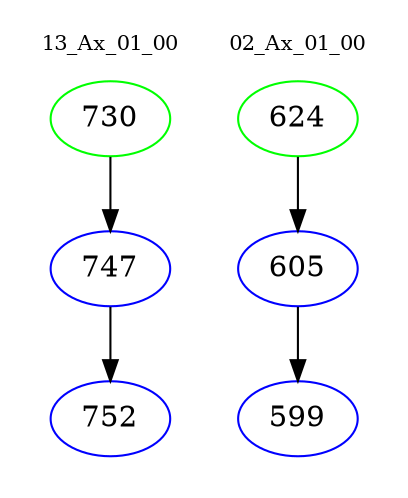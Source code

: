 digraph{
subgraph cluster_0 {
color = white
label = "13_Ax_01_00";
fontsize=10;
T0_730 [label="730", color="green"]
T0_730 -> T0_747 [color="black"]
T0_747 [label="747", color="blue"]
T0_747 -> T0_752 [color="black"]
T0_752 [label="752", color="blue"]
}
subgraph cluster_1 {
color = white
label = "02_Ax_01_00";
fontsize=10;
T1_624 [label="624", color="green"]
T1_624 -> T1_605 [color="black"]
T1_605 [label="605", color="blue"]
T1_605 -> T1_599 [color="black"]
T1_599 [label="599", color="blue"]
}
}

